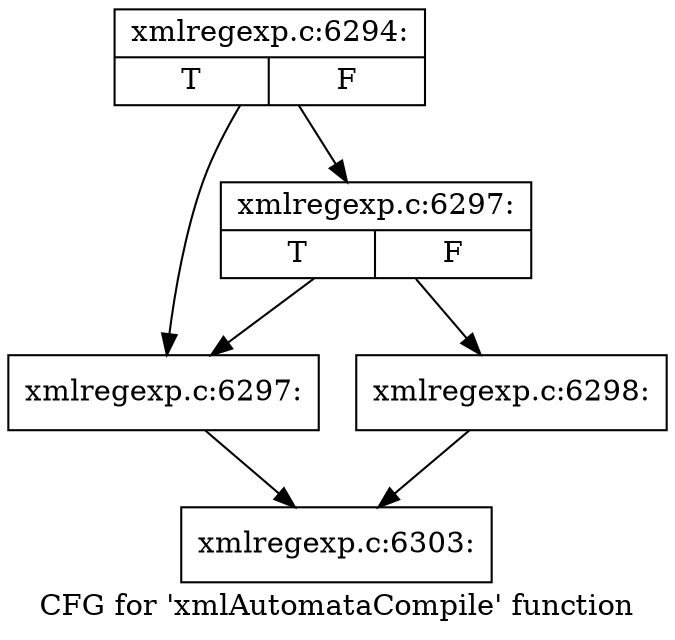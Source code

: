 digraph "CFG for 'xmlAutomataCompile' function" {
	label="CFG for 'xmlAutomataCompile' function";

	Node0x413ee10 [shape=record,label="{xmlregexp.c:6294:|{<s0>T|<s1>F}}"];
	Node0x413ee10 -> Node0x413e5f0;
	Node0x413ee10 -> Node0x413d1d0;
	Node0x413d1d0 [shape=record,label="{xmlregexp.c:6297:|{<s0>T|<s1>F}}"];
	Node0x413d1d0 -> Node0x413e5f0;
	Node0x413d1d0 -> Node0x413d180;
	Node0x413e5f0 [shape=record,label="{xmlregexp.c:6297:}"];
	Node0x413e5f0 -> Node0x413e6d0;
	Node0x413d180 [shape=record,label="{xmlregexp.c:6298:}"];
	Node0x413d180 -> Node0x413e6d0;
	Node0x413e6d0 [shape=record,label="{xmlregexp.c:6303:}"];
}
